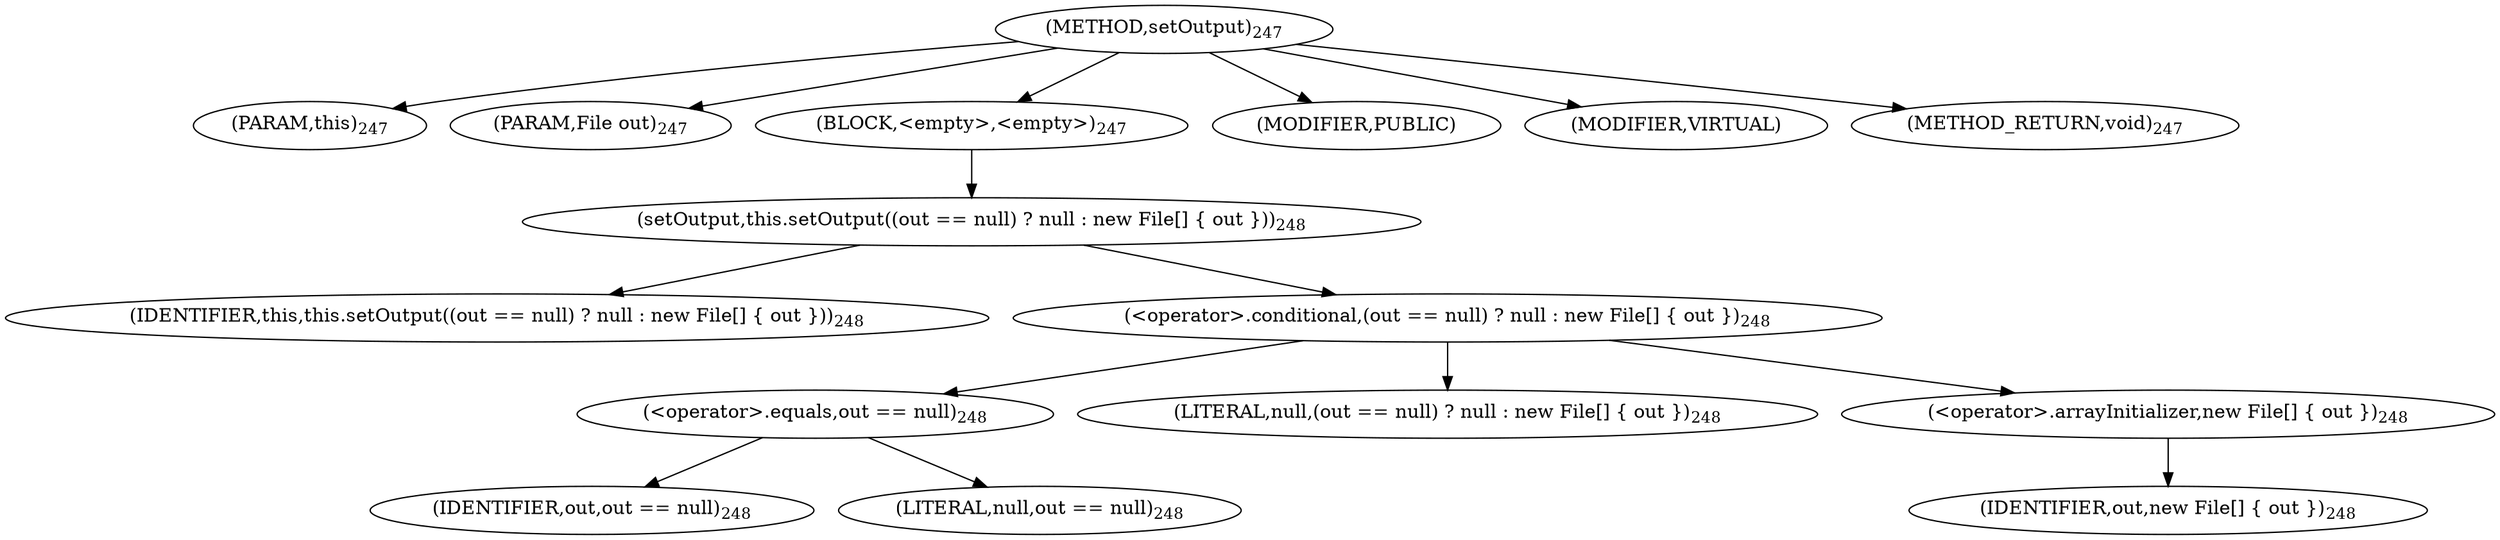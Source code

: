 digraph "setOutput" {  
"450" [label = <(METHOD,setOutput)<SUB>247</SUB>> ]
"40" [label = <(PARAM,this)<SUB>247</SUB>> ]
"451" [label = <(PARAM,File out)<SUB>247</SUB>> ]
"452" [label = <(BLOCK,&lt;empty&gt;,&lt;empty&gt;)<SUB>247</SUB>> ]
"453" [label = <(setOutput,this.setOutput((out == null) ? null : new File[] { out }))<SUB>248</SUB>> ]
"39" [label = <(IDENTIFIER,this,this.setOutput((out == null) ? null : new File[] { out }))<SUB>248</SUB>> ]
"454" [label = <(&lt;operator&gt;.conditional,(out == null) ? null : new File[] { out })<SUB>248</SUB>> ]
"455" [label = <(&lt;operator&gt;.equals,out == null)<SUB>248</SUB>> ]
"456" [label = <(IDENTIFIER,out,out == null)<SUB>248</SUB>> ]
"457" [label = <(LITERAL,null,out == null)<SUB>248</SUB>> ]
"458" [label = <(LITERAL,null,(out == null) ? null : new File[] { out })<SUB>248</SUB>> ]
"459" [label = <(&lt;operator&gt;.arrayInitializer,new File[] { out })<SUB>248</SUB>> ]
"460" [label = <(IDENTIFIER,out,new File[] { out })<SUB>248</SUB>> ]
"461" [label = <(MODIFIER,PUBLIC)> ]
"462" [label = <(MODIFIER,VIRTUAL)> ]
"463" [label = <(METHOD_RETURN,void)<SUB>247</SUB>> ]
  "450" -> "40" 
  "450" -> "451" 
  "450" -> "452" 
  "450" -> "461" 
  "450" -> "462" 
  "450" -> "463" 
  "452" -> "453" 
  "453" -> "39" 
  "453" -> "454" 
  "454" -> "455" 
  "454" -> "458" 
  "454" -> "459" 
  "455" -> "456" 
  "455" -> "457" 
  "459" -> "460" 
}
